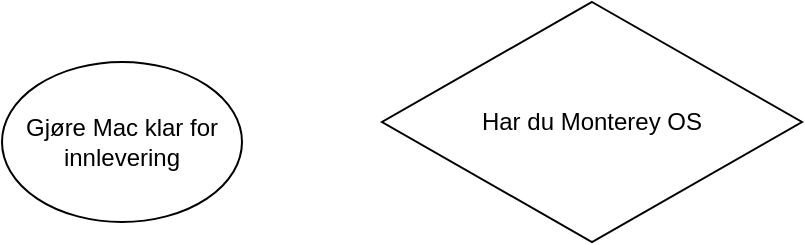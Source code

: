 <mxfile version="24.4.13" type="github">
  <diagram name="Page-1" id="OmKhrQcvZUztX2mufycv">
    <mxGraphModel dx="1022" dy="768" grid="1" gridSize="10" guides="1" tooltips="1" connect="1" arrows="1" fold="1" page="1" pageScale="1" pageWidth="827" pageHeight="1169" math="0" shadow="0">
      <root>
        <mxCell id="0" />
        <mxCell id="1" parent="0" />
        <mxCell id="UJKn7ZbilQDtlEIyPeok-1" value="Har du Monterey OS" style="rhombus;whiteSpace=wrap;html=1;" vertex="1" parent="1">
          <mxGeometry x="380" y="70" width="210" height="120" as="geometry" />
        </mxCell>
        <mxCell id="UJKn7ZbilQDtlEIyPeok-3" value="Gjøre Mac klar for innlevering" style="ellipse;whiteSpace=wrap;html=1;" vertex="1" parent="1">
          <mxGeometry x="190" y="100" width="120" height="80" as="geometry" />
        </mxCell>
      </root>
    </mxGraphModel>
  </diagram>
</mxfile>
